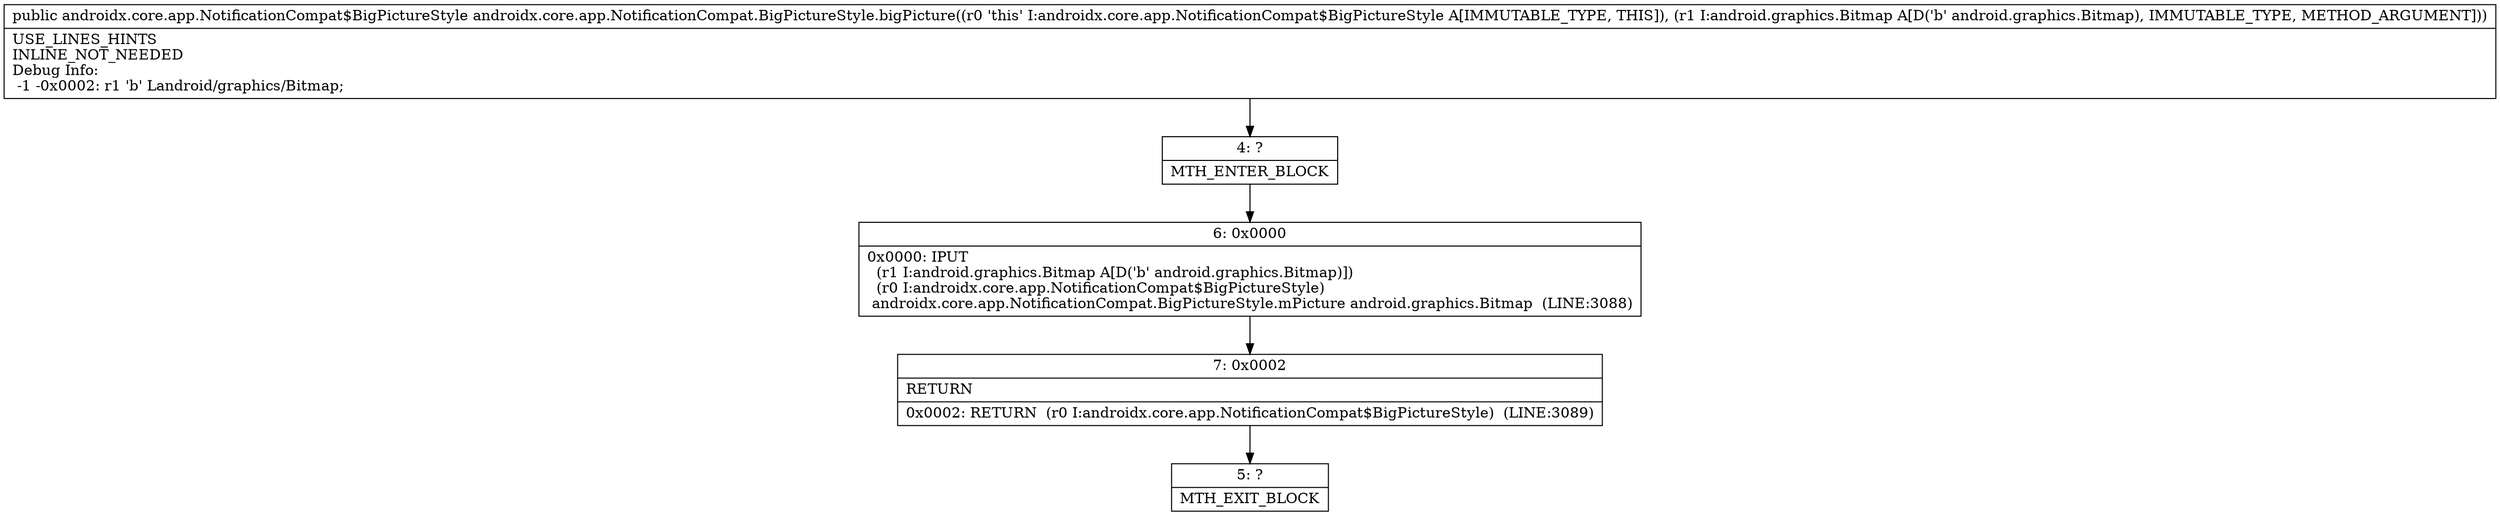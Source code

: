 digraph "CFG forandroidx.core.app.NotificationCompat.BigPictureStyle.bigPicture(Landroid\/graphics\/Bitmap;)Landroidx\/core\/app\/NotificationCompat$BigPictureStyle;" {
Node_4 [shape=record,label="{4\:\ ?|MTH_ENTER_BLOCK\l}"];
Node_6 [shape=record,label="{6\:\ 0x0000|0x0000: IPUT  \l  (r1 I:android.graphics.Bitmap A[D('b' android.graphics.Bitmap)])\l  (r0 I:androidx.core.app.NotificationCompat$BigPictureStyle)\l androidx.core.app.NotificationCompat.BigPictureStyle.mPicture android.graphics.Bitmap  (LINE:3088)\l}"];
Node_7 [shape=record,label="{7\:\ 0x0002|RETURN\l|0x0002: RETURN  (r0 I:androidx.core.app.NotificationCompat$BigPictureStyle)  (LINE:3089)\l}"];
Node_5 [shape=record,label="{5\:\ ?|MTH_EXIT_BLOCK\l}"];
MethodNode[shape=record,label="{public androidx.core.app.NotificationCompat$BigPictureStyle androidx.core.app.NotificationCompat.BigPictureStyle.bigPicture((r0 'this' I:androidx.core.app.NotificationCompat$BigPictureStyle A[IMMUTABLE_TYPE, THIS]), (r1 I:android.graphics.Bitmap A[D('b' android.graphics.Bitmap), IMMUTABLE_TYPE, METHOD_ARGUMENT]))  | USE_LINES_HINTS\lINLINE_NOT_NEEDED\lDebug Info:\l  \-1 \-0x0002: r1 'b' Landroid\/graphics\/Bitmap;\l}"];
MethodNode -> Node_4;Node_4 -> Node_6;
Node_6 -> Node_7;
Node_7 -> Node_5;
}

